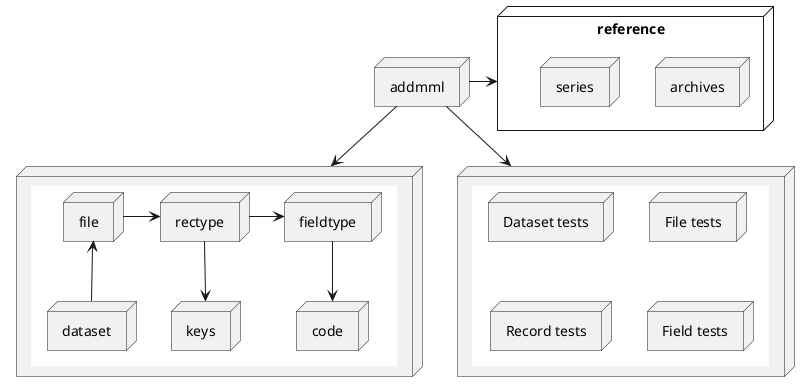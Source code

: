 @startuml
node addmml

addmml -> reference

node reference{
    node archives
    node series
}

node structure [
{{
    node dataset
    node file
    node rectype
    node keys
    node fieldtype
    node code
    file <-- dataset
    file -> rectype
    rectype --> keys
    rectype -> fieldtype
    fieldtype --> code
}}
]

addmml --> structure

node processes [
{{
    node "Dataset tests"
    node "File tests"
    node "Record tests"
    node "Field tests"
}}
]

addmml --> processes

@enduml

